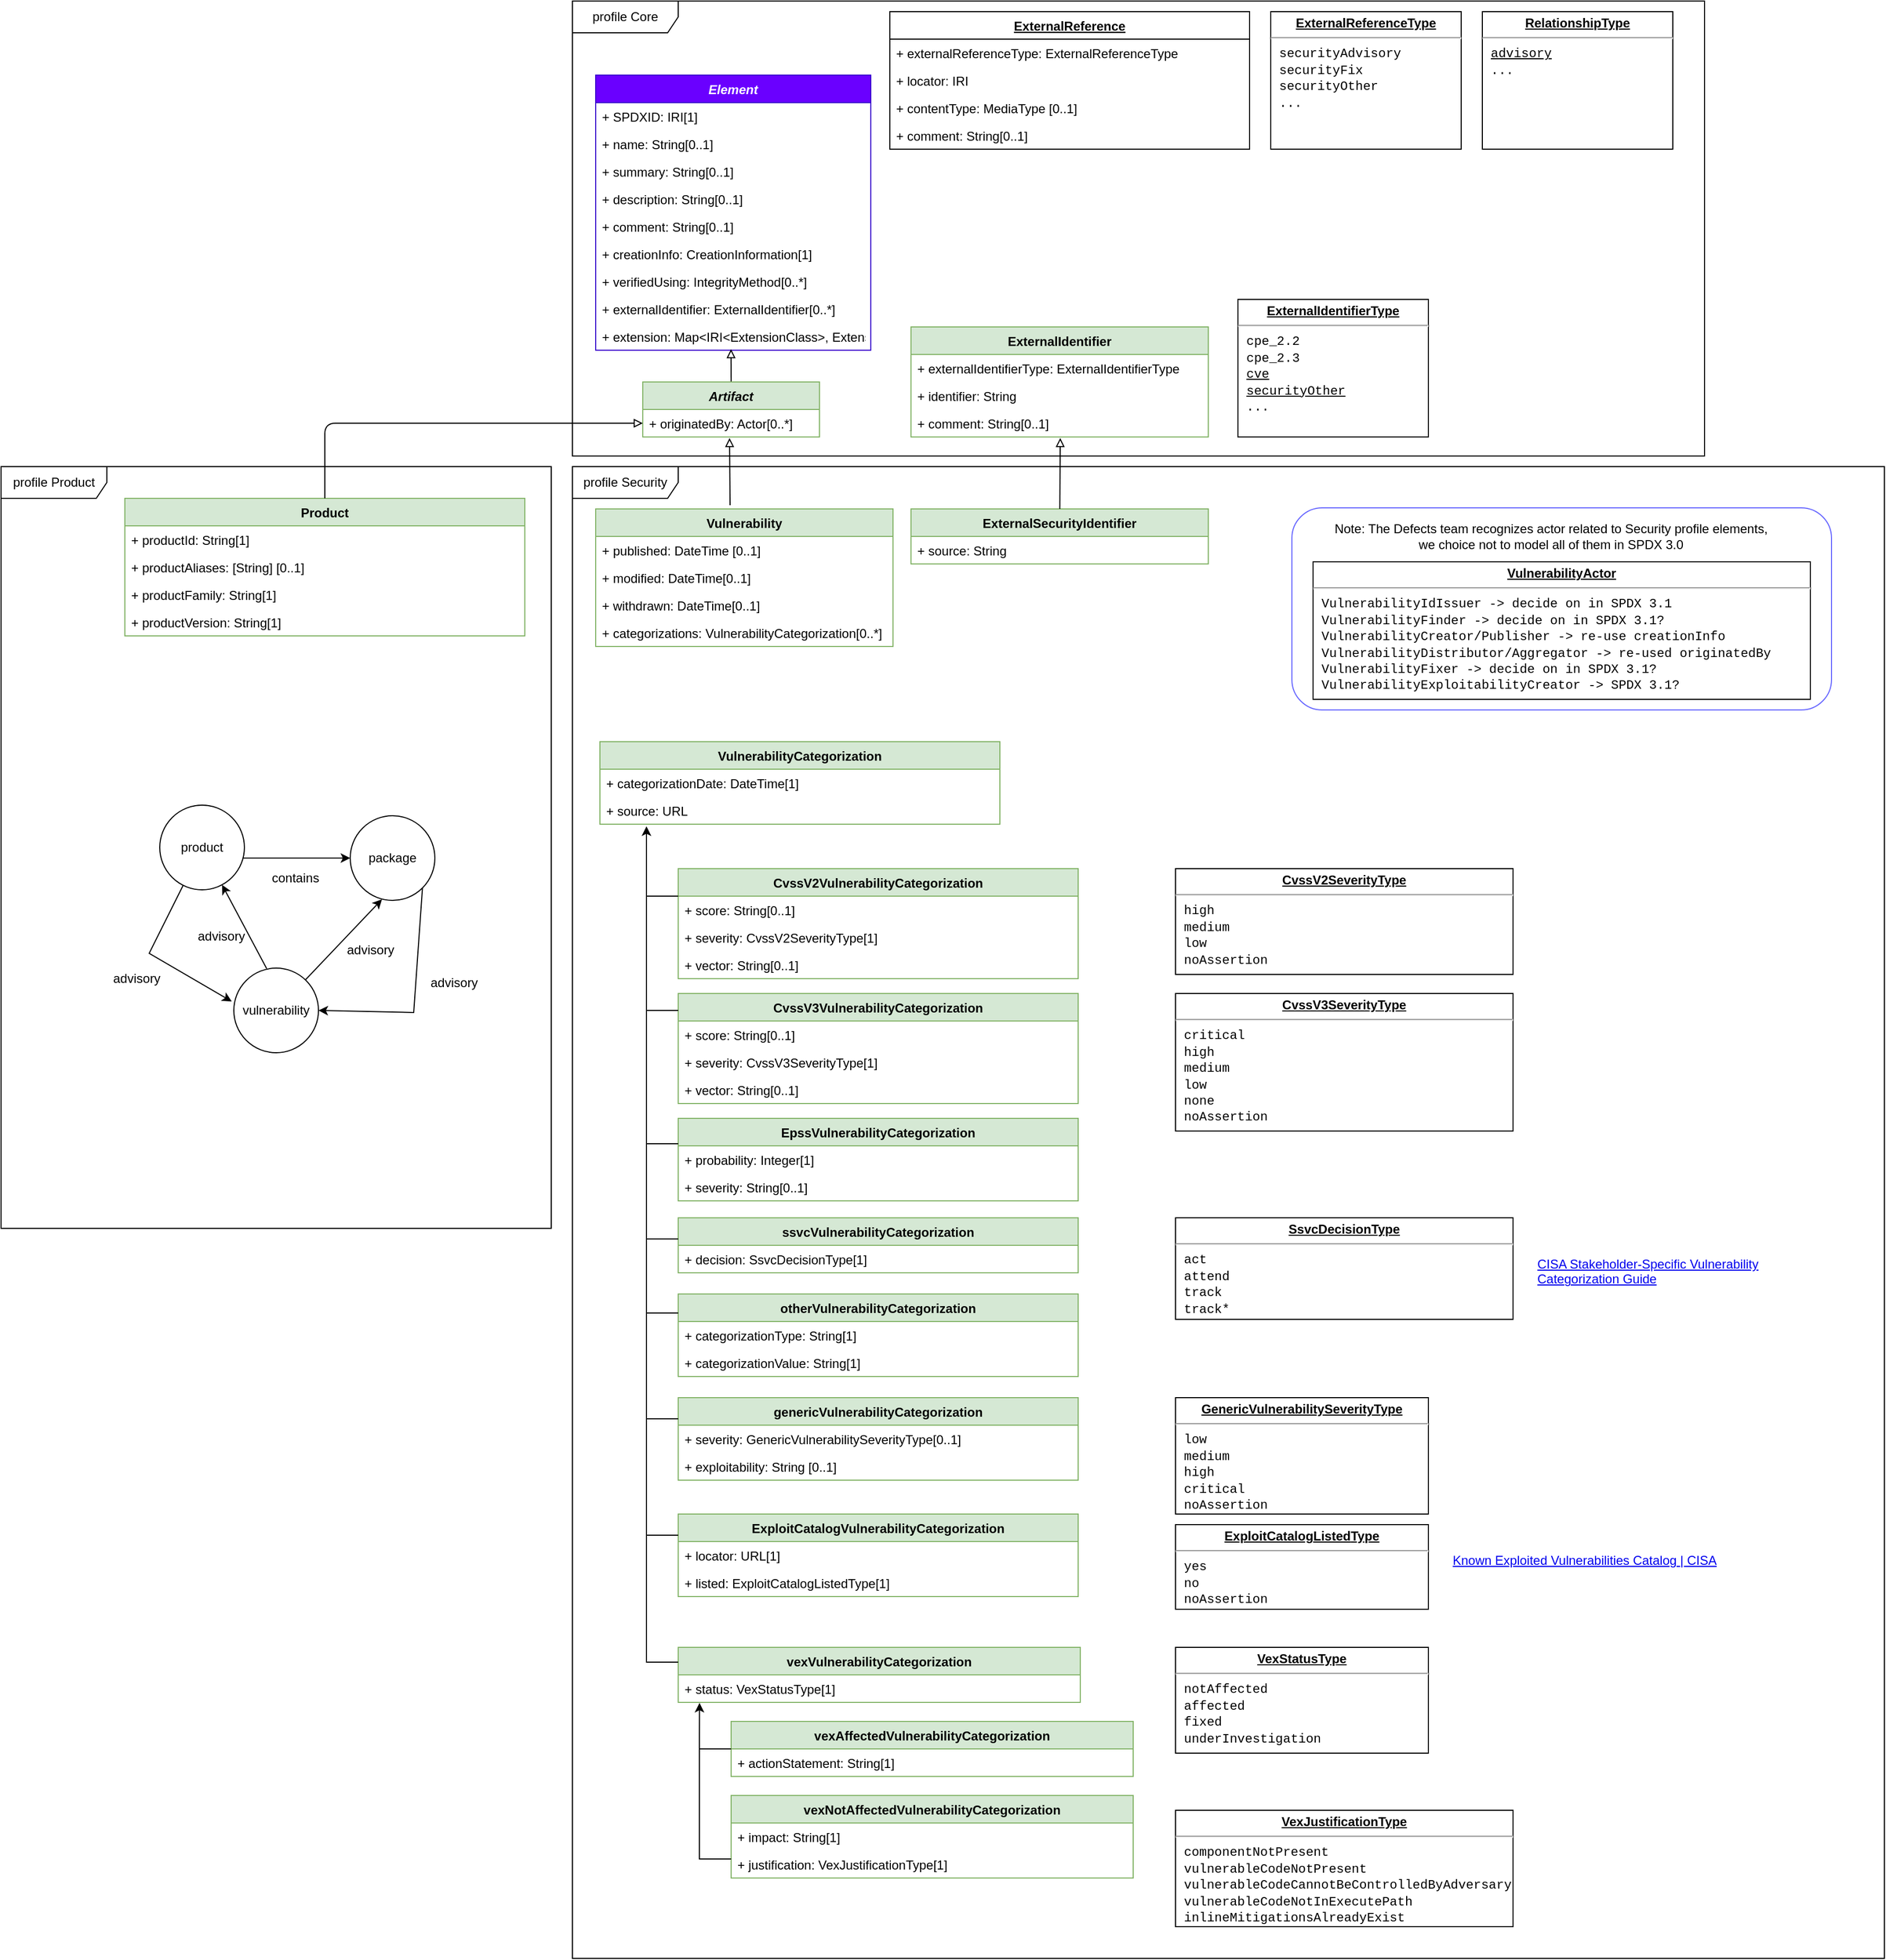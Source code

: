 <mxfile version="20.8.4" type="device"><diagram id="5IgRsbpvTm4LBA3nCGGL" name="Page-1"><mxGraphModel dx="2403" dy="3261" grid="1" gridSize="10" guides="1" tooltips="1" connect="1" arrows="1" fold="1" page="1" pageScale="1" pageWidth="827" pageHeight="1169" math="0" shadow="0"><root><mxCell id="0"/><mxCell id="1" parent="0"/><mxCell id="Yeybq29zLoQR2ApoFsXh-20" value="" style="rounded=1;whiteSpace=wrap;html=1;strokeColor=#6666FF;" vertex="1" parent="1"><mxGeometry x="420" y="-1851" width="510" height="191" as="geometry"/></mxCell><mxCell id="vhmbv-RrimLqrtO0uC5v-79" value="profile Product" style="shape=umlFrame;whiteSpace=wrap;html=1;width=100;height=30;" parent="1" vertex="1"><mxGeometry x="-800" y="-1890" width="520" height="720" as="geometry"/></mxCell><mxCell id="vhmbv-RrimLqrtO0uC5v-1" value="profile Security" style="shape=umlFrame;whiteSpace=wrap;html=1;width=100;height=30;" parent="1" vertex="1"><mxGeometry x="-260" y="-1890" width="1240" height="1410" as="geometry"/></mxCell><mxCell id="gfH33e8ERVnTQL8CG1b4-8" value="profile Core" style="shape=umlFrame;whiteSpace=wrap;html=1;width=100;height=30;" parent="1" vertex="1"><mxGeometry x="-260" y="-2330" width="1070" height="430" as="geometry"/></mxCell><mxCell id="gfH33e8ERVnTQL8CG1b4-1" value="vexVulnerabilityCategorization" style="swimlane;fontStyle=1;childLayout=stackLayout;horizontal=1;startSize=26;fillColor=#d5e8d4;horizontalStack=0;resizeParent=1;resizeParentMax=0;resizeLast=0;collapsible=1;marginBottom=0;strokeColor=#82b366;" parent="1" vertex="1"><mxGeometry x="-160" y="-774" width="380" height="52" as="geometry"/></mxCell><mxCell id="gfH33e8ERVnTQL8CG1b4-10" value="+ status: VexStatusType[1]&#10;&#10;" style="text;strokeColor=none;fillColor=none;align=left;verticalAlign=top;spacingLeft=4;spacingRight=4;overflow=hidden;rotatable=0;points=[[0,0.5],[1,0.5]];portConstraint=eastwest;" parent="gfH33e8ERVnTQL8CG1b4-1" vertex="1"><mxGeometry y="26" width="380" height="26" as="geometry"/></mxCell><mxCell id="gfH33e8ERVnTQL8CG1b4-11" value="Vulnerability" style="swimlane;fontStyle=1;childLayout=stackLayout;horizontal=1;startSize=26;fillColor=#d5e8d4;horizontalStack=0;resizeParent=1;resizeParentMax=0;resizeLast=0;collapsible=1;marginBottom=0;strokeColor=#82b366;" parent="1" vertex="1"><mxGeometry x="-238" y="-1850" width="281" height="130" as="geometry"/></mxCell><mxCell id="gfH33e8ERVnTQL8CG1b4-13" value="+ published: DateTime [0..1]" style="text;strokeColor=none;fillColor=none;align=left;verticalAlign=top;spacingLeft=4;spacingRight=4;overflow=hidden;rotatable=0;points=[[0,0.5],[1,0.5]];portConstraint=eastwest;" parent="gfH33e8ERVnTQL8CG1b4-11" vertex="1"><mxGeometry y="26" width="281" height="26" as="geometry"/></mxCell><mxCell id="gfH33e8ERVnTQL8CG1b4-14" value="+ modified: DateTime[0..1]&#10;" style="text;strokeColor=none;fillColor=none;align=left;verticalAlign=top;spacingLeft=4;spacingRight=4;overflow=hidden;rotatable=0;points=[[0,0.5],[1,0.5]];portConstraint=eastwest;" parent="gfH33e8ERVnTQL8CG1b4-11" vertex="1"><mxGeometry y="52" width="281" height="26" as="geometry"/></mxCell><mxCell id="gfH33e8ERVnTQL8CG1b4-75" value="+ withdrawn: DateTime[0..1]&#10;" style="text;strokeColor=none;fillColor=none;align=left;verticalAlign=top;spacingLeft=4;spacingRight=4;overflow=hidden;rotatable=0;points=[[0,0.5],[1,0.5]];portConstraint=eastwest;" parent="gfH33e8ERVnTQL8CG1b4-11" vertex="1"><mxGeometry y="78" width="281" height="26" as="geometry"/></mxCell><mxCell id="gfH33e8ERVnTQL8CG1b4-82" value="+ categorizations: VulnerabilityCategorization[0..*]&#10;" style="text;strokeColor=none;fillColor=none;align=left;verticalAlign=top;spacingLeft=4;spacingRight=4;overflow=hidden;rotatable=0;points=[[0,0.5],[1,0.5]];portConstraint=eastwest;" parent="gfH33e8ERVnTQL8CG1b4-11" vertex="1"><mxGeometry y="104" width="281" height="26" as="geometry"/></mxCell><mxCell id="gfH33e8ERVnTQL8CG1b4-21" value="&lt;p style=&quot;margin: 0px ; margin-top: 4px ; text-align: center ; text-decoration: underline&quot;&gt;&lt;b&gt;ExternalReferenceType&lt;/b&gt;&lt;/p&gt;&lt;hr&gt;&lt;p style=&quot;margin: 0px ; margin-left: 8px&quot;&gt;&lt;span style=&quot;background-color: initial; font-family: &amp;quot;Courier New&amp;quot;;&quot;&gt;securityAdvisory&lt;/span&gt;&lt;br&gt;&lt;/p&gt;&lt;p style=&quot;margin: 0px ; margin-left: 8px&quot;&gt;&lt;font face=&quot;Courier New&quot;&gt;securityFix&lt;/font&gt;&lt;/p&gt;&lt;p style=&quot;margin: 0px ; margin-left: 8px&quot;&gt;&lt;font face=&quot;Courier New&quot;&gt;securityOther&lt;/font&gt;&lt;/p&gt;&lt;p style=&quot;margin: 0px ; margin-left: 8px&quot;&gt;&lt;font face=&quot;Courier New&quot;&gt;...&lt;/font&gt;&lt;/p&gt;&lt;p style=&quot;margin: 0px ; margin-left: 8px&quot;&gt;&lt;br&gt;&lt;/p&gt;" style="verticalAlign=top;align=left;overflow=fill;fontSize=12;fontFamily=Helvetica;html=1;" parent="1" vertex="1"><mxGeometry x="400" y="-2320" width="180" height="130" as="geometry"/></mxCell><mxCell id="gfH33e8ERVnTQL8CG1b4-22" value="ExternalReference" style="swimlane;fontStyle=5;childLayout=stackLayout;horizontal=1;startSize=26;fillColor=none;horizontalStack=0;resizeParent=1;resizeParentMax=0;resizeLast=0;collapsible=1;marginBottom=0;" parent="1" vertex="1"><mxGeometry x="40" y="-2320" width="340" height="130" as="geometry"/></mxCell><mxCell id="gfH33e8ERVnTQL8CG1b4-23" value="+ externalReferenceType: ExternalReferenceType" style="text;strokeColor=none;fillColor=none;align=left;verticalAlign=top;spacingLeft=4;spacingRight=4;overflow=hidden;rotatable=0;points=[[0,0.5],[1,0.5]];portConstraint=eastwest;" parent="gfH33e8ERVnTQL8CG1b4-22" vertex="1"><mxGeometry y="26" width="340" height="26" as="geometry"/></mxCell><mxCell id="gfH33e8ERVnTQL8CG1b4-24" value="+ locator: IRI" style="text;strokeColor=none;fillColor=none;align=left;verticalAlign=top;spacingLeft=4;spacingRight=4;overflow=hidden;rotatable=0;points=[[0,0.5],[1,0.5]];portConstraint=eastwest;" parent="gfH33e8ERVnTQL8CG1b4-22" vertex="1"><mxGeometry y="52" width="340" height="26" as="geometry"/></mxCell><mxCell id="gfH33e8ERVnTQL8CG1b4-25" value="+ contentType: MediaType [0..1]" style="text;strokeColor=none;fillColor=none;align=left;verticalAlign=top;spacingLeft=4;spacingRight=4;overflow=hidden;rotatable=0;points=[[0,0.5],[1,0.5]];portConstraint=eastwest;" parent="gfH33e8ERVnTQL8CG1b4-22" vertex="1"><mxGeometry y="78" width="340" height="26" as="geometry"/></mxCell><mxCell id="gfH33e8ERVnTQL8CG1b4-26" value="+ comment: String[0..1]" style="text;strokeColor=none;fillColor=none;align=left;verticalAlign=top;spacingLeft=4;spacingRight=4;overflow=hidden;rotatable=0;points=[[0,0.5],[1,0.5]];portConstraint=eastwest;" parent="gfH33e8ERVnTQL8CG1b4-22" vertex="1"><mxGeometry y="104" width="340" height="26" as="geometry"/></mxCell><object label="Element" description="static representation of a part of the universe of discourse that may be identified and characterised by its behaviour and attribute." description_source="ISO 15531-1:2004" id="gfH33e8ERVnTQL8CG1b4-43"><mxCell style="swimlane;fontStyle=3;childLayout=stackLayout;horizontal=1;startSize=26;fillColor=#6a00ff;horizontalStack=0;resizeParent=1;resizeParentMax=0;resizeLast=0;collapsible=1;marginBottom=0;strokeColor=#3700CC;fontColor=#ffffff;" parent="1" vertex="1"><mxGeometry x="-238" y="-2260" width="260" height="260" as="geometry"/></mxCell></object><mxCell id="gfH33e8ERVnTQL8CG1b4-44" value="+ SPDXID: IRI[1]" style="text;strokeColor=none;fillColor=none;align=left;verticalAlign=top;spacingLeft=4;spacingRight=4;overflow=hidden;rotatable=0;points=[[0,0.5],[1,0.5]];portConstraint=eastwest;" parent="gfH33e8ERVnTQL8CG1b4-43" vertex="1"><mxGeometry y="26" width="260" height="26" as="geometry"/></mxCell><mxCell id="gfH33e8ERVnTQL8CG1b4-45" value="+ name: String[0..1]" style="text;strokeColor=none;fillColor=none;align=left;verticalAlign=top;spacingLeft=4;spacingRight=4;overflow=hidden;rotatable=0;points=[[0,0.5],[1,0.5]];portConstraint=eastwest;" parent="gfH33e8ERVnTQL8CG1b4-43" vertex="1"><mxGeometry y="52" width="260" height="26" as="geometry"/></mxCell><mxCell id="gfH33e8ERVnTQL8CG1b4-46" value="+ summary: String[0..1]" style="text;strokeColor=none;fillColor=none;align=left;verticalAlign=top;spacingLeft=4;spacingRight=4;overflow=hidden;rotatable=0;points=[[0,0.5],[1,0.5]];portConstraint=eastwest;" parent="gfH33e8ERVnTQL8CG1b4-43" vertex="1"><mxGeometry y="78" width="260" height="26" as="geometry"/></mxCell><mxCell id="gfH33e8ERVnTQL8CG1b4-47" value="+ description: String[0..1]" style="text;strokeColor=none;fillColor=none;align=left;verticalAlign=top;spacingLeft=4;spacingRight=4;overflow=hidden;rotatable=0;points=[[0,0.5],[1,0.5]];portConstraint=eastwest;" parent="gfH33e8ERVnTQL8CG1b4-43" vertex="1"><mxGeometry y="104" width="260" height="26" as="geometry"/></mxCell><mxCell id="gfH33e8ERVnTQL8CG1b4-48" value="+ comment: String[0..1]" style="text;strokeColor=none;fillColor=none;align=left;verticalAlign=top;spacingLeft=4;spacingRight=4;overflow=hidden;rotatable=0;points=[[0,0.5],[1,0.5]];portConstraint=eastwest;" parent="gfH33e8ERVnTQL8CG1b4-43" vertex="1"><mxGeometry y="130" width="260" height="26" as="geometry"/></mxCell><mxCell id="gfH33e8ERVnTQL8CG1b4-49" value="+ creationInfo: CreationInformation[1]" style="text;strokeColor=none;fillColor=none;align=left;verticalAlign=top;spacingLeft=4;spacingRight=4;overflow=hidden;rotatable=0;points=[[0,0.5],[1,0.5]];portConstraint=eastwest;" parent="gfH33e8ERVnTQL8CG1b4-43" vertex="1"><mxGeometry y="156" width="260" height="26" as="geometry"/></mxCell><mxCell id="gfH33e8ERVnTQL8CG1b4-50" value="+ verifiedUsing: IntegrityMethod[0..*]" style="text;strokeColor=none;fillColor=none;align=left;verticalAlign=top;spacingLeft=4;spacingRight=4;overflow=hidden;rotatable=0;points=[[0,0.5],[1,0.5]];portConstraint=eastwest;" parent="gfH33e8ERVnTQL8CG1b4-43" vertex="1"><mxGeometry y="182" width="260" height="26" as="geometry"/></mxCell><mxCell id="gfH33e8ERVnTQL8CG1b4-52" value="+ externalIdentifier: ExternalIdentifier[0..*]" style="text;strokeColor=none;fillColor=none;align=left;verticalAlign=top;spacingLeft=4;spacingRight=4;overflow=hidden;rotatable=0;points=[[0,0.5],[1,0.5]];portConstraint=eastwest;" parent="gfH33e8ERVnTQL8CG1b4-43" vertex="1"><mxGeometry y="208" width="260" height="26" as="geometry"/></mxCell><mxCell id="gfH33e8ERVnTQL8CG1b4-53" value="+ extension: Map&lt;IRI&lt;ExtensionClass&gt;, Extension&gt;[0..1]" style="text;strokeColor=none;fillColor=none;align=left;verticalAlign=top;spacingLeft=4;spacingRight=4;overflow=hidden;rotatable=0;points=[[0,0.5],[1,0.5]];portConstraint=eastwest;" parent="gfH33e8ERVnTQL8CG1b4-43" vertex="1"><mxGeometry y="234" width="260" height="26" as="geometry"/></mxCell><mxCell id="gfH33e8ERVnTQL8CG1b4-55" value="&lt;p style=&quot;margin: 4px 0px 0px; text-align: center;&quot;&gt;&lt;span style=&quot;background-color: initial;&quot;&gt;&lt;b&gt;&lt;u&gt;VexStatusType&lt;/u&gt;&lt;/b&gt;&lt;/span&gt;&lt;/p&gt;&lt;hr&gt;&lt;p style=&quot;margin: 0px ; margin-left: 8px&quot;&gt;&lt;span style=&quot;background-color: initial; font-family: &amp;quot;Courier New&amp;quot;;&quot;&gt;notAffected&lt;/span&gt;&lt;br&gt;&lt;/p&gt;&lt;p style=&quot;margin: 0px ; margin-left: 8px&quot;&gt;&lt;span style=&quot;background-color: initial; font-family: &amp;quot;Courier New&amp;quot;;&quot;&gt;affected&lt;/span&gt;&lt;/p&gt;&lt;p style=&quot;margin: 0px ; margin-left: 8px&quot;&gt;&lt;span style=&quot;background-color: initial; font-family: &amp;quot;Courier New&amp;quot;;&quot;&gt;fixed&lt;/span&gt;&lt;/p&gt;&lt;p style=&quot;margin: 0px ; margin-left: 8px&quot;&gt;&lt;span style=&quot;background-color: initial; font-family: &amp;quot;Courier New&amp;quot;;&quot;&gt;underInvestigation&lt;/span&gt;&lt;/p&gt;" style="verticalAlign=top;align=left;overflow=fill;fontSize=12;fontFamily=Helvetica;html=1;" parent="1" vertex="1"><mxGeometry x="310" y="-774" width="239" height="100" as="geometry"/></mxCell><mxCell id="gfH33e8ERVnTQL8CG1b4-57" value="&lt;p style=&quot;margin: 4px 0px 0px; text-align: center;&quot;&gt;&lt;span style=&quot;background-color: initial;&quot;&gt;&lt;b&gt;&lt;u&gt;VexJustificationType&lt;/u&gt;&lt;/b&gt;&lt;/span&gt;&lt;/p&gt;&lt;hr&gt;&lt;p style=&quot;margin: 0px ; margin-left: 8px&quot;&gt;&lt;span style=&quot;font-family: &amp;quot;Courier New&amp;quot;; background-color: initial;&quot;&gt;componentNotPresent&lt;/span&gt;&lt;br&gt;&lt;/p&gt;&lt;p style=&quot;margin: 0px ; margin-left: 8px&quot;&gt;&lt;font face=&quot;Courier New&quot;&gt;vulnerableCodeNotPresent&lt;/font&gt;&lt;/p&gt;&lt;p style=&quot;margin: 0px ; margin-left: 8px&quot;&gt;&lt;font face=&quot;Courier New&quot;&gt;vulnerableCodeCannotBeControlledByAdversary&lt;/font&gt;&lt;/p&gt;&lt;p style=&quot;margin: 0px ; margin-left: 8px&quot;&gt;&lt;font face=&quot;Courier New&quot;&gt;vulnerableCodeNotInExecutePath&lt;/font&gt;&lt;/p&gt;&lt;p style=&quot;margin: 0px ; margin-left: 8px&quot;&gt;&lt;span style=&quot;font-family: &amp;quot;Courier New&amp;quot;; background-color: initial;&quot;&gt;inlineMitigationsAlreadyExist&lt;/span&gt;&lt;/p&gt;" style="verticalAlign=top;align=left;overflow=fill;fontSize=12;fontFamily=Helvetica;html=1;" parent="1" vertex="1"><mxGeometry x="310" y="-620" width="319" height="110" as="geometry"/></mxCell><mxCell id="gfH33e8ERVnTQL8CG1b4-58" value="" style="endArrow=block;endSize=6;endFill=0;html=1;entryX=0.492;entryY=0.962;entryDx=0;entryDy=0;entryPerimeter=0;exitX=0.5;exitY=0;exitDx=0;exitDy=0;" parent="1" source="gfH33e8ERVnTQL8CG1b4-59" target="gfH33e8ERVnTQL8CG1b4-53" edge="1"><mxGeometry width="160" relative="1" as="geometry"><mxPoint x="-110" y="-1970" as="sourcePoint"/><mxPoint x="-129.996" y="-1960" as="targetPoint"/></mxGeometry></mxCell><mxCell id="gfH33e8ERVnTQL8CG1b4-59" value="Artifact" style="swimlane;fontStyle=3;childLayout=stackLayout;horizontal=1;startSize=26;fillColor=#d5e8d4;horizontalStack=0;resizeParent=1;resizeParentMax=0;resizeLast=0;collapsible=1;marginBottom=0;strokeColor=#82b366;" parent="1" vertex="1"><mxGeometry x="-193.5" y="-1970" width="167" height="52" as="geometry"/></mxCell><mxCell id="gfH33e8ERVnTQL8CG1b4-60" value="+ originatedBy: Actor[0..*]" style="text;strokeColor=none;fillColor=none;align=left;verticalAlign=top;spacingLeft=4;spacingRight=4;overflow=hidden;rotatable=0;points=[[0,0.5],[1,0.5]];portConstraint=eastwest;" parent="gfH33e8ERVnTQL8CG1b4-59" vertex="1"><mxGeometry y="26" width="167" height="26" as="geometry"/></mxCell><mxCell id="gfH33e8ERVnTQL8CG1b4-63" value="" style="endArrow=block;endSize=6;endFill=0;html=1;entryX=0.491;entryY=1.038;entryDx=0;entryDy=0;entryPerimeter=0;exitX=0.452;exitY=-0.027;exitDx=0;exitDy=0;exitPerimeter=0;" parent="1" source="gfH33e8ERVnTQL8CG1b4-11" target="gfH33e8ERVnTQL8CG1b4-60" edge="1"><mxGeometry width="160" relative="1" as="geometry"><mxPoint x="-106.5" y="-1960" as="sourcePoint"/><mxPoint x="-102.08" y="-1990.988" as="targetPoint"/></mxGeometry></mxCell><mxCell id="gfH33e8ERVnTQL8CG1b4-68" value="&lt;p style=&quot;margin: 4px 0px 0px; text-align: center;&quot;&gt;&lt;span style=&quot;background-color: initial;&quot;&gt;&lt;b&gt;&lt;u&gt;VulnerabilityActor&lt;/u&gt;&lt;/b&gt;&lt;/span&gt;&lt;/p&gt;&lt;hr&gt;&lt;p style=&quot;margin: 0px ; margin-left: 8px&quot;&gt;&lt;span style=&quot;background-color: initial; font-family: &amp;quot;Courier New&amp;quot;;&quot;&gt;VulnerabilityIdIssuer -&amp;gt; decide on in SPDX 3.1&amp;nbsp;&lt;/span&gt;&lt;/p&gt;&lt;p style=&quot;margin: 0px ; margin-left: 8px&quot;&gt;&lt;span style=&quot;background-color: initial; font-family: &amp;quot;Courier New&amp;quot;;&quot;&gt;VulnerabilityFinder -&amp;gt; decide on in SPDX 3.1?&lt;/span&gt;&lt;br&gt;&lt;/p&gt;&lt;p style=&quot;margin: 0px ; margin-left: 8px&quot;&gt;&lt;font face=&quot;Courier New&quot;&gt;VulnerabilityCreator/Publisher -&amp;gt; re-use creationInfo&lt;/font&gt;&lt;/p&gt;&lt;p style=&quot;margin: 0px ; margin-left: 8px&quot;&gt;&lt;font face=&quot;Courier New&quot;&gt;VulnerabilityDistributor/Aggregator&amp;nbsp;-&amp;gt; re-used originatedBy&amp;nbsp;&amp;nbsp;&lt;/font&gt;&lt;/p&gt;&lt;p style=&quot;margin: 0px ; margin-left: 8px&quot;&gt;&lt;font face=&quot;Courier New&quot;&gt;VulnerabilityFixer -&amp;gt; decide on in SPDX 3.1?&lt;/font&gt;&lt;/p&gt;&lt;p style=&quot;margin: 0px ; margin-left: 8px&quot;&gt;&lt;font face=&quot;Courier New&quot;&gt;VulnerabilityExploitabilityCreator -&amp;gt; SPDX 3.1?&lt;/font&gt;&lt;/p&gt;&lt;p style=&quot;margin: 0px ; margin-left: 8px&quot;&gt;&lt;br&gt;&lt;/p&gt;" style="verticalAlign=top;align=left;overflow=fill;fontSize=12;fontFamily=Helvetica;html=1;" parent="1" vertex="1"><mxGeometry x="440" y="-1800" width="470" height="130" as="geometry"/></mxCell><mxCell id="gfH33e8ERVnTQL8CG1b4-92" value="&lt;p style=&quot;margin: 4px 0px 0px; text-align: center;&quot;&gt;&lt;span style=&quot;background-color: initial;&quot;&gt;&lt;b&gt;&lt;u&gt;CvssV3SeverityType&lt;/u&gt;&lt;/b&gt;&lt;/span&gt;&lt;/p&gt;&lt;hr&gt;&lt;p style=&quot;margin: 0px ; margin-left: 8px&quot;&gt;&lt;span style=&quot;background-color: initial; font-family: &amp;quot;Courier New&amp;quot;;&quot;&gt;critical&lt;/span&gt;&lt;/p&gt;&lt;p style=&quot;margin: 0px ; margin-left: 8px&quot;&gt;&lt;font face=&quot;Courier New&quot;&gt;&lt;span style=&quot;font-size: 12px;&quot;&gt;high&lt;/span&gt;&lt;/font&gt;&lt;/p&gt;&lt;p style=&quot;margin: 0px ; margin-left: 8px&quot;&gt;&lt;font face=&quot;Courier New&quot;&gt;&lt;span style=&quot;font-size: 12px;&quot;&gt;medium&lt;/span&gt;&lt;/font&gt;&lt;/p&gt;&lt;p style=&quot;margin: 0px ; margin-left: 8px&quot;&gt;&lt;font face=&quot;Courier New&quot;&gt;&lt;span style=&quot;font-size: 12px;&quot;&gt;low&lt;/span&gt;&lt;/font&gt;&lt;/p&gt;&lt;p style=&quot;margin: 0px ; margin-left: 8px&quot;&gt;&lt;font face=&quot;Courier New&quot;&gt;&lt;span style=&quot;font-size: 12px;&quot;&gt;none&lt;/span&gt;&lt;/font&gt;&lt;/p&gt;&lt;p style=&quot;margin: 0px ; margin-left: 8px&quot;&gt;&lt;font face=&quot;Courier New&quot;&gt;noAssertion&lt;/font&gt;&lt;/p&gt;" style="verticalAlign=top;align=left;overflow=fill;fontSize=12;fontFamily=Helvetica;html=1;" parent="1" vertex="1"><mxGeometry x="310" y="-1392" width="319" height="130" as="geometry"/></mxCell><mxCell id="vhmbv-RrimLqrtO0uC5v-4" value="VulnerabilityCategorization" style="swimlane;fontStyle=1;childLayout=stackLayout;horizontal=1;startSize=26;fillColor=#d5e8d4;horizontalStack=0;resizeParent=1;resizeParentMax=0;resizeLast=0;collapsible=1;marginBottom=0;strokeColor=#82b366;" parent="1" vertex="1"><mxGeometry x="-234" y="-1630" width="378" height="78" as="geometry"/></mxCell><mxCell id="vhmbv-RrimLqrtO0uC5v-59" value="+ categorizationDate: DateTime[1]" style="text;strokeColor=none;fillColor=none;align=left;verticalAlign=top;spacingLeft=4;spacingRight=4;overflow=hidden;rotatable=0;points=[[0,0.5],[1,0.5]];portConstraint=eastwest;" parent="vhmbv-RrimLqrtO0uC5v-4" vertex="1"><mxGeometry y="26" width="378" height="26" as="geometry"/></mxCell><mxCell id="ycgP8Sd5Gd4hE947tm71-1" value="+ source: URL" style="text;strokeColor=none;fillColor=none;align=left;verticalAlign=top;spacingLeft=4;spacingRight=4;overflow=hidden;rotatable=0;points=[[0,0.5],[1,0.5]];portConstraint=eastwest;" parent="vhmbv-RrimLqrtO0uC5v-4" vertex="1"><mxGeometry y="52" width="378" height="26" as="geometry"/></mxCell><mxCell id="vhmbv-RrimLqrtO0uC5v-9" value="CvssV2VulnerabilityCategorization" style="swimlane;fontStyle=1;childLayout=stackLayout;horizontal=1;startSize=26;fillColor=#d5e8d4;horizontalStack=0;resizeParent=1;resizeParentMax=0;resizeLast=0;collapsible=1;marginBottom=0;strokeColor=#82b366;" parent="1" vertex="1"><mxGeometry x="-160" y="-1510" width="378" height="104" as="geometry"/></mxCell><mxCell id="vhmbv-RrimLqrtO0uC5v-6" value="+ score: String[0..1]" style="text;strokeColor=none;fillColor=none;align=left;verticalAlign=top;spacingLeft=4;spacingRight=4;overflow=hidden;rotatable=0;points=[[0,0.5],[1,0.5]];portConstraint=eastwest;" parent="vhmbv-RrimLqrtO0uC5v-9" vertex="1"><mxGeometry y="26" width="378" height="26" as="geometry"/></mxCell><mxCell id="vhmbv-RrimLqrtO0uC5v-10" value="+ severity: CvssV2SeverityType[1]" style="text;strokeColor=none;fillColor=none;align=left;verticalAlign=top;spacingLeft=4;spacingRight=4;overflow=hidden;rotatable=0;points=[[0,0.5],[1,0.5]];portConstraint=eastwest;" parent="vhmbv-RrimLqrtO0uC5v-9" vertex="1"><mxGeometry y="52" width="378" height="26" as="geometry"/></mxCell><mxCell id="vhmbv-RrimLqrtO0uC5v-13" value="+ vector: String[0..1]" style="text;strokeColor=none;fillColor=none;align=left;verticalAlign=top;spacingLeft=4;spacingRight=4;overflow=hidden;rotatable=0;points=[[0,0.5],[1,0.5]];portConstraint=eastwest;" parent="vhmbv-RrimLqrtO0uC5v-9" vertex="1"><mxGeometry y="78" width="378" height="26" as="geometry"/></mxCell><mxCell id="vhmbv-RrimLqrtO0uC5v-16" value="CvssV3VulnerabilityCategorization" style="swimlane;fontStyle=1;childLayout=stackLayout;horizontal=1;startSize=26;fillColor=#d5e8d4;horizontalStack=0;resizeParent=1;resizeParentMax=0;resizeLast=0;collapsible=1;marginBottom=0;strokeColor=#82b366;" parent="1" vertex="1"><mxGeometry x="-160" y="-1392" width="378" height="104" as="geometry"/></mxCell><mxCell id="vhmbv-RrimLqrtO0uC5v-35" value="+ score: String[0..1]" style="text;strokeColor=none;fillColor=none;align=left;verticalAlign=top;spacingLeft=4;spacingRight=4;overflow=hidden;rotatable=0;points=[[0,0.5],[1,0.5]];portConstraint=eastwest;" parent="vhmbv-RrimLqrtO0uC5v-16" vertex="1"><mxGeometry y="26" width="378" height="26" as="geometry"/></mxCell><mxCell id="vhmbv-RrimLqrtO0uC5v-17" value="+ severity: CvssV3SeverityType[1]" style="text;strokeColor=none;fillColor=none;align=left;verticalAlign=top;spacingLeft=4;spacingRight=4;overflow=hidden;rotatable=0;points=[[0,0.5],[1,0.5]];portConstraint=eastwest;" parent="vhmbv-RrimLqrtO0uC5v-16" vertex="1"><mxGeometry y="52" width="378" height="26" as="geometry"/></mxCell><mxCell id="vhmbv-RrimLqrtO0uC5v-18" value="+ vector: String[0..1]" style="text;strokeColor=none;fillColor=none;align=left;verticalAlign=top;spacingLeft=4;spacingRight=4;overflow=hidden;rotatable=0;points=[[0,0.5],[1,0.5]];portConstraint=eastwest;" parent="vhmbv-RrimLqrtO0uC5v-16" vertex="1"><mxGeometry y="78" width="378" height="26" as="geometry"/></mxCell><mxCell id="vhmbv-RrimLqrtO0uC5v-20" value="EpssVulnerabilityCategorization" style="swimlane;fontStyle=1;childLayout=stackLayout;horizontal=1;startSize=26;fillColor=#d5e8d4;horizontalStack=0;resizeParent=1;resizeParentMax=0;resizeLast=0;collapsible=1;marginBottom=0;strokeColor=#82b366;" parent="1" vertex="1"><mxGeometry x="-160" y="-1274" width="378" height="78" as="geometry"/></mxCell><mxCell id="vhmbv-RrimLqrtO0uC5v-22" value="+ probability: Integer[1]" style="text;strokeColor=none;fillColor=none;align=left;verticalAlign=top;spacingLeft=4;spacingRight=4;overflow=hidden;rotatable=0;points=[[0,0.5],[1,0.5]];portConstraint=eastwest;" parent="vhmbv-RrimLqrtO0uC5v-20" vertex="1"><mxGeometry y="26" width="378" height="26" as="geometry"/></mxCell><mxCell id="vhmbv-RrimLqrtO0uC5v-24" value="+ severity: String[0..1]" style="text;strokeColor=none;fillColor=none;align=left;verticalAlign=top;spacingLeft=4;spacingRight=4;overflow=hidden;rotatable=0;points=[[0,0.5],[1,0.5]];portConstraint=eastwest;" parent="vhmbv-RrimLqrtO0uC5v-20" vertex="1"><mxGeometry y="52" width="378" height="26" as="geometry"/></mxCell><mxCell id="vhmbv-RrimLqrtO0uC5v-25" value="ssvcVulnerabilityCategorization" style="swimlane;fontStyle=1;childLayout=stackLayout;horizontal=1;startSize=26;fillColor=#d5e8d4;horizontalStack=0;resizeParent=1;resizeParentMax=0;resizeLast=0;collapsible=1;marginBottom=0;strokeColor=#82b366;" parent="1" vertex="1"><mxGeometry x="-160" y="-1180" width="378" height="52" as="geometry"/></mxCell><mxCell id="vhmbv-RrimLqrtO0uC5v-27" value="+ decision: SsvcDecisionType[1]" style="text;strokeColor=none;fillColor=none;align=left;verticalAlign=top;spacingLeft=4;spacingRight=4;overflow=hidden;rotatable=0;points=[[0,0.5],[1,0.5]];portConstraint=eastwest;" parent="vhmbv-RrimLqrtO0uC5v-25" vertex="1"><mxGeometry y="26" width="378" height="26" as="geometry"/></mxCell><mxCell id="vhmbv-RrimLqrtO0uC5v-28" value="&lt;p style=&quot;margin: 4px 0px 0px; text-align: center;&quot;&gt;&lt;span style=&quot;background-color: initial;&quot;&gt;&lt;b&gt;&lt;u&gt;SsvcDecisionType&lt;/u&gt;&lt;/b&gt;&lt;/span&gt;&lt;/p&gt;&lt;hr&gt;&lt;p style=&quot;margin: 0px ; margin-left: 8px&quot;&gt;&lt;font face=&quot;Courier New&quot;&gt;act&lt;/font&gt;&lt;/p&gt;&lt;p style=&quot;margin: 0px ; margin-left: 8px&quot;&gt;&lt;font face=&quot;Courier New&quot;&gt;attend&lt;/font&gt;&lt;/p&gt;&lt;p style=&quot;margin: 0px ; margin-left: 8px&quot;&gt;&lt;font face=&quot;Courier New&quot;&gt;track&lt;/font&gt;&lt;/p&gt;&lt;p style=&quot;margin: 0px ; margin-left: 8px&quot;&gt;&lt;font face=&quot;Courier New&quot;&gt;track*&lt;/font&gt;&lt;/p&gt;" style="verticalAlign=top;align=left;overflow=fill;fontSize=12;fontFamily=Helvetica;html=1;" parent="1" vertex="1"><mxGeometry x="310" y="-1180" width="319" height="96" as="geometry"/></mxCell><mxCell id="vhmbv-RrimLqrtO0uC5v-38" value="otherVulnerabilityCategorization" style="swimlane;fontStyle=1;childLayout=stackLayout;horizontal=1;startSize=26;fillColor=#d5e8d4;horizontalStack=0;resizeParent=1;resizeParentMax=0;resizeLast=0;collapsible=1;marginBottom=0;strokeColor=#82b366;" parent="1" vertex="1"><mxGeometry x="-160" y="-1108" width="378" height="78" as="geometry"/></mxCell><mxCell id="vhmbv-RrimLqrtO0uC5v-39" value="+ categorizationType: String[1]" style="text;strokeColor=none;fillColor=none;align=left;verticalAlign=top;spacingLeft=4;spacingRight=4;overflow=hidden;rotatable=0;points=[[0,0.5],[1,0.5]];portConstraint=eastwest;" parent="vhmbv-RrimLqrtO0uC5v-38" vertex="1"><mxGeometry y="26" width="378" height="26" as="geometry"/></mxCell><mxCell id="vhmbv-RrimLqrtO0uC5v-40" value="+ categorizationValue: String[1]" style="text;strokeColor=none;fillColor=none;align=left;verticalAlign=top;spacingLeft=4;spacingRight=4;overflow=hidden;rotatable=0;points=[[0,0.5],[1,0.5]];portConstraint=eastwest;" parent="vhmbv-RrimLqrtO0uC5v-38" vertex="1"><mxGeometry y="52" width="378" height="26" as="geometry"/></mxCell><mxCell id="vhmbv-RrimLqrtO0uC5v-41" value="genericVulnerabilityCategorization" style="swimlane;fontStyle=1;childLayout=stackLayout;horizontal=1;startSize=26;fillColor=#d5e8d4;horizontalStack=0;resizeParent=1;resizeParentMax=0;resizeLast=0;collapsible=1;marginBottom=0;strokeColor=#82b366;" parent="1" vertex="1"><mxGeometry x="-160" y="-1010" width="378" height="78" as="geometry"/></mxCell><mxCell id="vhmbv-RrimLqrtO0uC5v-44" value="+ severity: GenericVulnerabilitySeverityType[0..1]" style="text;strokeColor=none;fillColor=none;align=left;verticalAlign=top;spacingLeft=4;spacingRight=4;overflow=hidden;rotatable=0;points=[[0,0.5],[1,0.5]];portConstraint=eastwest;" parent="vhmbv-RrimLqrtO0uC5v-41" vertex="1"><mxGeometry y="26" width="378" height="26" as="geometry"/></mxCell><mxCell id="vhmbv-RrimLqrtO0uC5v-46" value="+ exploitability: String [0..1]" style="text;strokeColor=none;fillColor=none;align=left;verticalAlign=top;spacingLeft=4;spacingRight=4;overflow=hidden;rotatable=0;points=[[0,0.5],[1,0.5]];portConstraint=eastwest;" parent="vhmbv-RrimLqrtO0uC5v-41" vertex="1"><mxGeometry y="52" width="378" height="26" as="geometry"/></mxCell><mxCell id="vhmbv-RrimLqrtO0uC5v-48" value="&lt;meta charset=&quot;utf-8&quot;&gt;&lt;a href=&quot;https://www.cisa.gov/known-exploited-vulnerabilities-catalog&quot;&gt;Known Exploited Vulnerabilities Catalog | CISA&lt;/a&gt;" style="text;whiteSpace=wrap;html=1;" parent="1" vertex="1"><mxGeometry x="570" y="-870" width="280" height="40" as="geometry"/></mxCell><mxCell id="vhmbv-RrimLqrtO0uC5v-50" value="ExploitCatalogVulnerabilityCategorization" style="swimlane;fontStyle=1;childLayout=stackLayout;horizontal=1;startSize=26;fillColor=#d5e8d4;horizontalStack=0;resizeParent=1;resizeParentMax=0;resizeLast=0;collapsible=1;marginBottom=0;strokeColor=#82b366;" parent="1" vertex="1"><mxGeometry x="-160" y="-900" width="378" height="78" as="geometry"/></mxCell><mxCell id="vhmbv-RrimLqrtO0uC5v-52" value="+ locator: URL[1]" style="text;strokeColor=none;fillColor=none;align=left;verticalAlign=top;spacingLeft=4;spacingRight=4;overflow=hidden;rotatable=0;points=[[0,0.5],[1,0.5]];portConstraint=eastwest;" parent="vhmbv-RrimLqrtO0uC5v-50" vertex="1"><mxGeometry y="26" width="378" height="26" as="geometry"/></mxCell><mxCell id="vhmbv-RrimLqrtO0uC5v-57" value="+ listed: ExploitCatalogListedType[1]" style="text;strokeColor=none;fillColor=none;align=left;verticalAlign=top;spacingLeft=4;spacingRight=4;overflow=hidden;rotatable=0;points=[[0,0.5],[1,0.5]];portConstraint=eastwest;" parent="vhmbv-RrimLqrtO0uC5v-50" vertex="1"><mxGeometry y="52" width="378" height="26" as="geometry"/></mxCell><mxCell id="vhmbv-RrimLqrtO0uC5v-64" value="vexAffectedVulnerabilityCategorization" style="swimlane;fontStyle=1;childLayout=stackLayout;horizontal=1;startSize=26;fillColor=#d5e8d4;horizontalStack=0;resizeParent=1;resizeParentMax=0;resizeLast=0;collapsible=1;marginBottom=0;strokeColor=#82b366;" parent="1" vertex="1"><mxGeometry x="-110" y="-704" width="380" height="52" as="geometry"/></mxCell><mxCell id="vhmbv-RrimLqrtO0uC5v-63" value="+ actionStatement: String[1]" style="text;strokeColor=none;fillColor=none;align=left;verticalAlign=top;spacingLeft=4;spacingRight=4;overflow=hidden;rotatable=0;points=[[0,0.5],[1,0.5]];portConstraint=eastwest;" parent="vhmbv-RrimLqrtO0uC5v-64" vertex="1"><mxGeometry y="26" width="380" height="26" as="geometry"/></mxCell><mxCell id="vhmbv-RrimLqrtO0uC5v-70" value="vexNotAffectedVulnerabilityCategorization" style="swimlane;fontStyle=1;childLayout=stackLayout;horizontal=1;startSize=26;fillColor=#d5e8d4;horizontalStack=0;resizeParent=1;resizeParentMax=0;resizeLast=0;collapsible=1;marginBottom=0;strokeColor=#82b366;" parent="1" vertex="1"><mxGeometry x="-110" y="-634" width="380" height="78" as="geometry"/></mxCell><mxCell id="vhmbv-RrimLqrtO0uC5v-71" value="+ impact: String[1]" style="text;strokeColor=none;fillColor=none;align=left;verticalAlign=top;spacingLeft=4;spacingRight=4;overflow=hidden;rotatable=0;points=[[0,0.5],[1,0.5]];portConstraint=eastwest;" parent="vhmbv-RrimLqrtO0uC5v-70" vertex="1"><mxGeometry y="26" width="380" height="26" as="geometry"/></mxCell><mxCell id="vhmbv-RrimLqrtO0uC5v-72" value="+ justification: VexJustificationType[1]" style="text;strokeColor=none;fillColor=none;align=left;verticalAlign=top;spacingLeft=4;spacingRight=4;overflow=hidden;rotatable=0;points=[[0,0.5],[1,0.5]];portConstraint=eastwest;" parent="vhmbv-RrimLqrtO0uC5v-70" vertex="1"><mxGeometry y="52" width="380" height="26" as="geometry"/></mxCell><mxCell id="vhmbv-RrimLqrtO0uC5v-74" value="Product" style="swimlane;fontStyle=1;childLayout=stackLayout;horizontal=1;startSize=26;fillColor=#d5e8d4;horizontalStack=0;resizeParent=1;resizeParentMax=0;resizeLast=0;collapsible=1;marginBottom=0;strokeColor=#82b366;" parent="1" vertex="1"><mxGeometry x="-683" y="-1860" width="378" height="130" as="geometry"/></mxCell><mxCell id="vhmbv-RrimLqrtO0uC5v-76" value="+ productId: String[1]" style="text;strokeColor=none;fillColor=none;align=left;verticalAlign=top;spacingLeft=4;spacingRight=4;overflow=hidden;rotatable=0;points=[[0,0.5],[1,0.5]];portConstraint=eastwest;" parent="vhmbv-RrimLqrtO0uC5v-74" vertex="1"><mxGeometry y="26" width="378" height="26" as="geometry"/></mxCell><mxCell id="vhmbv-RrimLqrtO0uC5v-80" value="+ productAliases: [String] [0..1]" style="text;strokeColor=none;fillColor=none;align=left;verticalAlign=top;spacingLeft=4;spacingRight=4;overflow=hidden;rotatable=0;points=[[0,0.5],[1,0.5]];portConstraint=eastwest;" parent="vhmbv-RrimLqrtO0uC5v-74" vertex="1"><mxGeometry y="52" width="378" height="26" as="geometry"/></mxCell><mxCell id="vhmbv-RrimLqrtO0uC5v-77" value="+ productFamily: String[1]" style="text;strokeColor=none;fillColor=none;align=left;verticalAlign=top;spacingLeft=4;spacingRight=4;overflow=hidden;rotatable=0;points=[[0,0.5],[1,0.5]];portConstraint=eastwest;" parent="vhmbv-RrimLqrtO0uC5v-74" vertex="1"><mxGeometry y="78" width="378" height="26" as="geometry"/></mxCell><mxCell id="vhmbv-RrimLqrtO0uC5v-81" value="+ productVersion: String[1]" style="text;strokeColor=none;fillColor=none;align=left;verticalAlign=top;spacingLeft=4;spacingRight=4;overflow=hidden;rotatable=0;points=[[0,0.5],[1,0.5]];portConstraint=eastwest;" parent="vhmbv-RrimLqrtO0uC5v-74" vertex="1"><mxGeometry y="104" width="378" height="26" as="geometry"/></mxCell><mxCell id="vhmbv-RrimLqrtO0uC5v-78" value="" style="endArrow=block;endSize=6;endFill=0;html=1;entryX=0;entryY=0.5;entryDx=0;entryDy=0;exitX=0.5;exitY=0;exitDx=0;exitDy=0;" parent="1" source="vhmbv-RrimLqrtO0uC5v-74" target="gfH33e8ERVnTQL8CG1b4-60" edge="1"><mxGeometry width="160" relative="1" as="geometry"><mxPoint x="-100.988" y="-1844.914" as="sourcePoint"/><mxPoint x="-101.503" y="-1907.012" as="targetPoint"/><Array as="points"><mxPoint x="-494" y="-1931"/></Array></mxGeometry></mxCell><mxCell id="vhmbv-RrimLqrtO0uC5v-96" value="" style="rounded=0;orthogonalLoop=1;jettySize=auto;html=1;exitX=0.388;exitY=0.006;exitDx=0;exitDy=0;exitPerimeter=0;" parent="1" source="vhmbv-RrimLqrtO0uC5v-89" target="vhmbv-RrimLqrtO0uC5v-88" edge="1"><mxGeometry relative="1" as="geometry"/></mxCell><mxCell id="vhmbv-RrimLqrtO0uC5v-106" value="" style="edgeStyle=none;rounded=0;orthogonalLoop=1;jettySize=auto;html=1;entryX=-0.025;entryY=0.394;entryDx=0;entryDy=0;entryPerimeter=0;" parent="1" source="vhmbv-RrimLqrtO0uC5v-88" target="vhmbv-RrimLqrtO0uC5v-89" edge="1"><mxGeometry relative="1" as="geometry"><Array as="points"><mxPoint x="-660" y="-1430"/></Array></mxGeometry></mxCell><mxCell id="vhmbv-RrimLqrtO0uC5v-88" value="product" style="ellipse;whiteSpace=wrap;html=1;aspect=fixed;" parent="1" vertex="1"><mxGeometry x="-650" y="-1570" width="80" height="80" as="geometry"/></mxCell><mxCell id="vhmbv-RrimLqrtO0uC5v-98" value="" style="rounded=0;orthogonalLoop=1;jettySize=auto;html=1;entryX=0.375;entryY=0.988;entryDx=0;entryDy=0;entryPerimeter=0;" parent="1" source="vhmbv-RrimLqrtO0uC5v-89" target="vhmbv-RrimLqrtO0uC5v-90" edge="1"><mxGeometry relative="1" as="geometry"><mxPoint x="-420" y="-1376" as="targetPoint"/></mxGeometry></mxCell><mxCell id="vhmbv-RrimLqrtO0uC5v-89" value="vulnerability&lt;br&gt;" style="ellipse;whiteSpace=wrap;html=1;aspect=fixed;" parent="1" vertex="1"><mxGeometry x="-580" y="-1416" width="80" height="80" as="geometry"/></mxCell><mxCell id="vhmbv-RrimLqrtO0uC5v-90" value="package" style="ellipse;whiteSpace=wrap;html=1;aspect=fixed;" parent="1" vertex="1"><mxGeometry x="-470" y="-1560" width="80" height="80" as="geometry"/></mxCell><mxCell id="vhmbv-RrimLqrtO0uC5v-99" value="advisory" style="text;strokeColor=none;fillColor=none;align=left;verticalAlign=top;spacingLeft=4;spacingRight=4;overflow=hidden;rotatable=0;points=[[0,0.5],[1,0.5]];portConstraint=eastwest;" parent="1" vertex="1"><mxGeometry x="-620" y="-1460.25" width="60" height="22.5" as="geometry"/></mxCell><mxCell id="vhmbv-RrimLqrtO0uC5v-100" value="advisory" style="text;strokeColor=none;fillColor=none;align=left;verticalAlign=top;spacingLeft=4;spacingRight=4;overflow=hidden;rotatable=0;points=[[0,0.5],[1,0.5]];portConstraint=eastwest;" parent="1" vertex="1"><mxGeometry x="-479" y="-1447" width="69" height="23" as="geometry"/></mxCell><mxCell id="vhmbv-RrimLqrtO0uC5v-101" value="contains" style="text;strokeColor=none;fillColor=none;align=left;verticalAlign=top;spacingLeft=4;spacingRight=4;overflow=hidden;rotatable=0;points=[[0,0.5],[1,0.5]];portConstraint=eastwest;" parent="1" vertex="1"><mxGeometry x="-550" y="-1515" width="60" height="23" as="geometry"/></mxCell><mxCell id="vhmbv-RrimLqrtO0uC5v-104" value="" style="endArrow=classic;html=1;rounded=0;exitX=0.979;exitY=0.625;exitDx=0;exitDy=0;exitPerimeter=0;" parent="1" source="vhmbv-RrimLqrtO0uC5v-88" target="vhmbv-RrimLqrtO0uC5v-90" edge="1"><mxGeometry width="50" height="50" relative="1" as="geometry"><mxPoint x="-448.284" y="-1538.284" as="sourcePoint"/><mxPoint x="-571.716" y="-1548.284" as="targetPoint"/></mxGeometry></mxCell><mxCell id="vhmbv-RrimLqrtO0uC5v-107" value="advisory" style="text;strokeColor=none;fillColor=none;align=left;verticalAlign=top;spacingLeft=4;spacingRight=4;overflow=hidden;rotatable=0;points=[[0,0.5],[1,0.5]];portConstraint=eastwest;" parent="1" vertex="1"><mxGeometry x="-700" y="-1420" width="90" height="24" as="geometry"/></mxCell><mxCell id="vhmbv-RrimLqrtO0uC5v-108" value="" style="edgeStyle=none;rounded=0;orthogonalLoop=1;jettySize=auto;html=1;exitX=1;exitY=1;exitDx=0;exitDy=0;entryX=1;entryY=0.5;entryDx=0;entryDy=0;" parent="1" source="vhmbv-RrimLqrtO0uC5v-90" target="vhmbv-RrimLqrtO0uC5v-89" edge="1"><mxGeometry relative="1" as="geometry"><mxPoint x="-617.889" y="-1484.223" as="sourcePoint"/><mxPoint x="-490" y="-1374" as="targetPoint"/><Array as="points"><mxPoint x="-410" y="-1374"/></Array></mxGeometry></mxCell><mxCell id="vhmbv-RrimLqrtO0uC5v-109" value="advisory" style="text;strokeColor=none;fillColor=none;align=left;verticalAlign=top;spacingLeft=4;spacingRight=4;overflow=hidden;rotatable=0;points=[[0,0.5],[1,0.5]];portConstraint=eastwest;" parent="1" vertex="1"><mxGeometry x="-400" y="-1416" width="80" height="24" as="geometry"/></mxCell><mxCell id="ycgP8Sd5Gd4hE947tm71-4" value="" style="endArrow=classic;html=1;rounded=0;exitX=0;exitY=0.25;exitDx=0;exitDy=0;" parent="1" source="vhmbv-RrimLqrtO0uC5v-9" edge="1"><mxGeometry width="50" height="50" relative="1" as="geometry"><mxPoint x="30" y="-1420" as="sourcePoint"/><mxPoint x="-190" y="-1550" as="targetPoint"/><Array as="points"><mxPoint x="-190" y="-1484"/><mxPoint x="-190" y="-1510"/></Array></mxGeometry></mxCell><mxCell id="ycgP8Sd5Gd4hE947tm71-8" value="" style="endArrow=none;html=1;rounded=0;exitX=0;exitY=0.385;exitDx=0;exitDy=0;exitPerimeter=0;" parent="1" source="vhmbv-RrimLqrtO0uC5v-25" edge="1"><mxGeometry x="-0.613" y="116" width="50" height="50" relative="1" as="geometry"><mxPoint x="-159.996" y="-1139.248" as="sourcePoint"/><mxPoint x="-190" y="-1250" as="targetPoint"/><Array as="points"><mxPoint x="-190" y="-1160"/></Array><mxPoint x="106" y="116" as="offset"/></mxGeometry></mxCell><mxCell id="Yeybq29zLoQR2ApoFsXh-1" value="" style="endArrow=none;html=1;rounded=0;exitX=0;exitY=0.385;exitDx=0;exitDy=0;exitPerimeter=0;" edge="1" parent="1"><mxGeometry x="-0.613" y="116" width="50" height="50" relative="1" as="geometry"><mxPoint x="-160" y="-1089.98" as="sourcePoint"/><mxPoint x="-190" y="-1180" as="targetPoint"/><Array as="points"><mxPoint x="-190" y="-1090"/></Array><mxPoint x="106" y="116" as="offset"/></mxGeometry></mxCell><mxCell id="Yeybq29zLoQR2ApoFsXh-2" value="" style="endArrow=none;html=1;rounded=0;exitX=0;exitY=0.385;exitDx=0;exitDy=0;exitPerimeter=0;" edge="1" parent="1"><mxGeometry x="-0.613" y="116" width="50" height="50" relative="1" as="geometry"><mxPoint x="-160" y="-1249.98" as="sourcePoint"/><mxPoint x="-190" y="-1390" as="targetPoint"/><Array as="points"><mxPoint x="-190" y="-1250"/></Array><mxPoint x="106" y="116" as="offset"/></mxGeometry></mxCell><mxCell id="Yeybq29zLoQR2ApoFsXh-3" value="" style="endArrow=none;html=1;rounded=0;exitX=0;exitY=0.385;exitDx=0;exitDy=0;exitPerimeter=0;" edge="1" parent="1"><mxGeometry x="-0.613" y="116" width="50" height="50" relative="1" as="geometry"><mxPoint x="-160" y="-1375.99" as="sourcePoint"/><mxPoint x="-190" y="-1490" as="targetPoint"/><Array as="points"><mxPoint x="-190" y="-1376.01"/></Array><mxPoint x="106" y="116" as="offset"/></mxGeometry></mxCell><mxCell id="Yeybq29zLoQR2ApoFsXh-4" value="" style="endArrow=none;html=1;rounded=0;exitX=0;exitY=0.385;exitDx=0;exitDy=0;exitPerimeter=0;" edge="1" parent="1"><mxGeometry x="-0.613" y="116" width="50" height="50" relative="1" as="geometry"><mxPoint x="-160" y="-989.98" as="sourcePoint"/><mxPoint x="-190" y="-1100" as="targetPoint"/><Array as="points"><mxPoint x="-190" y="-990"/></Array><mxPoint x="106" y="116" as="offset"/></mxGeometry></mxCell><mxCell id="Yeybq29zLoQR2ApoFsXh-5" value="" style="endArrow=none;html=1;rounded=0;exitX=0;exitY=0.385;exitDx=0;exitDy=0;exitPerimeter=0;" edge="1" parent="1"><mxGeometry x="-0.613" y="116" width="50" height="50" relative="1" as="geometry"><mxPoint x="-160" y="-879.98" as="sourcePoint"/><mxPoint x="-190" y="-990" as="targetPoint"/><Array as="points"><mxPoint x="-190" y="-880"/></Array><mxPoint x="106" y="116" as="offset"/></mxGeometry></mxCell><mxCell id="Yeybq29zLoQR2ApoFsXh-6" value="" style="endArrow=none;html=1;rounded=0;exitX=0;exitY=0.385;exitDx=0;exitDy=0;exitPerimeter=0;" edge="1" parent="1"><mxGeometry x="-0.613" y="116" width="50" height="50" relative="1" as="geometry"><mxPoint x="-160" y="-759.98" as="sourcePoint"/><mxPoint x="-190" y="-880" as="targetPoint"/><Array as="points"><mxPoint x="-190" y="-760"/></Array><mxPoint x="106" y="116" as="offset"/></mxGeometry></mxCell><mxCell id="Yeybq29zLoQR2ApoFsXh-7" value="" style="endArrow=none;html=1;rounded=0;exitX=0;exitY=0.385;exitDx=0;exitDy=0;exitPerimeter=0;" edge="1" parent="1"><mxGeometry x="-0.613" y="116" width="50" height="50" relative="1" as="geometry"><mxPoint x="-110" y="-573.98" as="sourcePoint"/><mxPoint x="-140" y="-684" as="targetPoint"/><Array as="points"><mxPoint x="-140" y="-574"/></Array><mxPoint x="106" y="116" as="offset"/></mxGeometry></mxCell><mxCell id="Yeybq29zLoQR2ApoFsXh-8" value="" style="endArrow=classic;html=1;rounded=0;exitX=0;exitY=0.5;exitDx=0;exitDy=0;entryX=0.053;entryY=1.019;entryDx=0;entryDy=0;entryPerimeter=0;" edge="1" parent="1" source="vhmbv-RrimLqrtO0uC5v-64" target="gfH33e8ERVnTQL8CG1b4-10"><mxGeometry width="50" height="50" relative="1" as="geometry"><mxPoint x="-110" y="-666" as="sourcePoint"/><mxPoint x="-140" y="-714" as="targetPoint"/><Array as="points"><mxPoint x="-140" y="-678"/><mxPoint x="-140" y="-692"/></Array></mxGeometry></mxCell><mxCell id="Yeybq29zLoQR2ApoFsXh-9" value="&lt;p style=&quot;margin: 4px 0px 0px; text-align: center;&quot;&gt;&lt;b style=&quot;background-color: initial;&quot;&gt;&lt;u&gt;ExploitCatalogListed&lt;/u&gt;&lt;/b&gt;&lt;b style=&quot;background-color: initial;&quot;&gt;&lt;u&gt;Type&lt;/u&gt;&lt;/b&gt;&lt;/p&gt;&lt;hr&gt;&lt;p style=&quot;margin: 0px ; margin-left: 8px&quot;&gt;&lt;span style=&quot;background-color: initial; font-family: &amp;quot;Courier New&amp;quot;;&quot;&gt;yes&lt;/span&gt;&lt;/p&gt;&lt;p style=&quot;margin: 0px ; margin-left: 8px&quot;&gt;&lt;span style=&quot;background-color: initial; font-family: &amp;quot;Courier New&amp;quot;;&quot;&gt;no&lt;/span&gt;&lt;/p&gt;&lt;p style=&quot;margin: 0px ; margin-left: 8px&quot;&gt;&lt;span style=&quot;background-color: initial; font-family: &amp;quot;Courier New&amp;quot;;&quot;&gt;noAssertion&lt;/span&gt;&lt;/p&gt;" style="verticalAlign=top;align=left;overflow=fill;fontSize=12;fontFamily=Helvetica;html=1;" vertex="1" parent="1"><mxGeometry x="310" y="-890" width="239" height="80" as="geometry"/></mxCell><mxCell id="Yeybq29zLoQR2ApoFsXh-10" value="&lt;p style=&quot;margin: 4px 0px 0px; text-align: center;&quot;&gt;&lt;b style=&quot;background-color: initial;&quot;&gt;&lt;u&gt;GenericVulnerabilitySeverityT&lt;/u&gt;&lt;/b&gt;&lt;b style=&quot;background-color: initial;&quot;&gt;&lt;u&gt;ype&lt;/u&gt;&lt;/b&gt;&lt;/p&gt;&lt;hr&gt;&lt;p style=&quot;margin: 0px ; margin-left: 8px&quot;&gt;&lt;font face=&quot;Courier New&quot;&gt;low&lt;/font&gt;&lt;/p&gt;&lt;p style=&quot;margin: 0px ; margin-left: 8px&quot;&gt;&lt;font face=&quot;Courier New&quot;&gt;medium&lt;/font&gt;&lt;/p&gt;&lt;p style=&quot;margin: 0px ; margin-left: 8px&quot;&gt;&lt;font face=&quot;Courier New&quot;&gt;high&lt;/font&gt;&lt;/p&gt;&lt;p style=&quot;margin: 0px ; margin-left: 8px&quot;&gt;&lt;font face=&quot;Courier New&quot;&gt;critical&lt;/font&gt;&lt;/p&gt;&lt;p style=&quot;margin: 0px ; margin-left: 8px&quot;&gt;&lt;span style=&quot;background-color: initial; font-family: &amp;quot;Courier New&amp;quot;;&quot;&gt;noAssertion&lt;/span&gt;&lt;/p&gt;" style="verticalAlign=top;align=left;overflow=fill;fontSize=12;fontFamily=Helvetica;html=1;" vertex="1" parent="1"><mxGeometry x="310" y="-1010" width="239" height="110" as="geometry"/></mxCell><UserObject label="&lt;a href=&quot;https://www.cisa.gov/sites/default/files/publications/cisa-ssvc-guide%20508c.pdf&quot;&gt;CISA Stakeholder-Specific Vulnerability Categorization Guide&lt;/a&gt;" id="Yeybq29zLoQR2ApoFsXh-13"><mxCell style="text;whiteSpace=wrap;html=1;" vertex="1" parent="1"><mxGeometry x="650" y="-1150" width="280" height="40" as="geometry"/></mxCell></UserObject><mxCell id="Yeybq29zLoQR2ApoFsXh-16" value="&lt;p style=&quot;margin: 4px 0px 0px; text-align: center;&quot;&gt;&lt;span style=&quot;background-color: initial;&quot;&gt;&lt;b&gt;&lt;u&gt;CvssV2SeverityType&lt;/u&gt;&lt;/b&gt;&lt;/span&gt;&lt;/p&gt;&lt;hr&gt;&lt;p style=&quot;margin: 0px ; margin-left: 8px&quot;&gt;&lt;span style=&quot;font-family: &amp;quot;Courier New&amp;quot;; background-color: initial;&quot;&gt;high&lt;/span&gt;&lt;br&gt;&lt;/p&gt;&lt;p style=&quot;margin: 0px ; margin-left: 8px&quot;&gt;&lt;font face=&quot;Courier New&quot;&gt;&lt;span style=&quot;font-size: 12px;&quot;&gt;medium&lt;/span&gt;&lt;/font&gt;&lt;/p&gt;&lt;p style=&quot;margin: 0px ; margin-left: 8px&quot;&gt;&lt;font face=&quot;Courier New&quot;&gt;&lt;span style=&quot;font-size: 12px;&quot;&gt;low&lt;/span&gt;&lt;/font&gt;&lt;/p&gt;&lt;p style=&quot;margin: 0px ; margin-left: 8px&quot;&gt;&lt;span style=&quot;font-family: &amp;quot;Courier New&amp;quot;; background-color: initial;&quot;&gt;noAssertion&lt;/span&gt;&lt;br&gt;&lt;/p&gt;" style="verticalAlign=top;align=left;overflow=fill;fontSize=12;fontFamily=Helvetica;html=1;" vertex="1" parent="1"><mxGeometry x="310" y="-1510" width="319" height="100" as="geometry"/></mxCell><mxCell id="Yeybq29zLoQR2ApoFsXh-21" value="Note: The Defects team recognizes actor related to Security profile elements,&lt;br&gt;we choice not to model all of them in SPDX 3.0" style="text;html=1;strokeColor=none;fillColor=none;align=center;verticalAlign=middle;whiteSpace=wrap;rounded=0;" vertex="1" parent="1"><mxGeometry x="380" y="-1870" width="570" height="92" as="geometry"/></mxCell><mxCell id="Yeybq29zLoQR2ApoFsXh-22" value="&lt;p style=&quot;margin: 0px ; margin-top: 4px ; text-align: center ; text-decoration: underline&quot;&gt;&lt;b&gt;ExternalIdentifierType&lt;/b&gt;&lt;/p&gt;&lt;hr&gt;&lt;p style=&quot;margin: 0px ; margin-left: 8px&quot;&gt;&lt;font face=&quot;Courier New&quot;&gt;cpe_2.2&lt;/font&gt;&lt;/p&gt;&lt;p style=&quot;margin: 0px ; margin-left: 8px&quot;&gt;&lt;font face=&quot;Courier New&quot;&gt;cpe_2.3&lt;/font&gt;&lt;/p&gt;&lt;p style=&quot;margin: 0px ; margin-left: 8px&quot;&gt;&lt;font face=&quot;Courier New&quot;&gt;&lt;u&gt;cve&lt;/u&gt;&lt;/font&gt;&lt;/p&gt;&lt;p style=&quot;margin: 0px ; margin-left: 8px&quot;&gt;&lt;u&gt;&lt;span style=&quot;font-family: &amp;quot;Courier New&amp;quot;; background-color: initial;&quot;&gt;securityOther&lt;/span&gt;&lt;br&gt;&lt;/u&gt;&lt;/p&gt;&lt;p style=&quot;margin: 0px ; margin-left: 8px&quot;&gt;&lt;font face=&quot;Courier New&quot;&gt;...&lt;/font&gt;&lt;/p&gt;&lt;p style=&quot;margin: 0px ; margin-left: 8px&quot;&gt;&lt;br&gt;&lt;/p&gt;" style="verticalAlign=top;align=left;overflow=fill;fontSize=12;fontFamily=Helvetica;html=1;" vertex="1" parent="1"><mxGeometry x="369" y="-2048" width="180" height="130" as="geometry"/></mxCell><mxCell id="Yeybq29zLoQR2ApoFsXh-23" value="&lt;p style=&quot;margin: 0px ; margin-top: 4px ; text-align: center ; text-decoration: underline&quot;&gt;&lt;b&gt;RelationshipType&lt;/b&gt;&lt;/p&gt;&lt;hr&gt;&lt;p style=&quot;margin: 0px ; margin-left: 8px&quot;&gt;&lt;font face=&quot;Courier New&quot;&gt;&lt;u style=&quot;&quot;&gt;advisory&lt;/u&gt;&lt;/font&gt;&lt;/p&gt;&lt;p style=&quot;margin: 0px ; margin-left: 8px&quot;&gt;&lt;font face=&quot;Courier New&quot;&gt;...&lt;/font&gt;&lt;/p&gt;&lt;p style=&quot;margin: 0px ; margin-left: 8px&quot;&gt;&lt;br&gt;&lt;/p&gt;" style="verticalAlign=top;align=left;overflow=fill;fontSize=12;fontFamily=Helvetica;html=1;" vertex="1" parent="1"><mxGeometry x="600" y="-2320" width="180" height="130" as="geometry"/></mxCell><mxCell id="Yeybq29zLoQR2ApoFsXh-24" value="ExternalSecurityIdentifier" style="swimlane;fontStyle=1;childLayout=stackLayout;horizontal=1;startSize=26;fillColor=#d5e8d4;horizontalStack=0;resizeParent=1;resizeParentMax=0;resizeLast=0;collapsible=1;marginBottom=0;strokeColor=#82b366;" vertex="1" parent="1"><mxGeometry x="60" y="-1850" width="281" height="52" as="geometry"/></mxCell><mxCell id="Yeybq29zLoQR2ApoFsXh-25" value="+ source: String" style="text;strokeColor=none;fillColor=none;align=left;verticalAlign=top;spacingLeft=4;spacingRight=4;overflow=hidden;rotatable=0;points=[[0,0.5],[1,0.5]];portConstraint=eastwest;" vertex="1" parent="Yeybq29zLoQR2ApoFsXh-24"><mxGeometry y="26" width="281" height="26" as="geometry"/></mxCell><mxCell id="Yeybq29zLoQR2ApoFsXh-29" value="ExternalIdentifier" style="swimlane;fontStyle=1;childLayout=stackLayout;horizontal=1;startSize=26;fillColor=#d5e8d4;horizontalStack=0;resizeParent=1;resizeParentMax=0;resizeLast=0;collapsible=1;marginBottom=0;strokeColor=#82b366;" vertex="1" parent="1"><mxGeometry x="60" y="-2022" width="281" height="104" as="geometry"/></mxCell><mxCell id="Yeybq29zLoQR2ApoFsXh-30" value="+ externalIdentifierType: ExternalIdentifierType" style="text;strokeColor=none;fillColor=none;align=left;verticalAlign=top;spacingLeft=4;spacingRight=4;overflow=hidden;rotatable=0;points=[[0,0.5],[1,0.5]];portConstraint=eastwest;" vertex="1" parent="Yeybq29zLoQR2ApoFsXh-29"><mxGeometry y="26" width="281" height="26" as="geometry"/></mxCell><mxCell id="Yeybq29zLoQR2ApoFsXh-31" value="+ identifier: String&#10;" style="text;strokeColor=none;fillColor=none;align=left;verticalAlign=top;spacingLeft=4;spacingRight=4;overflow=hidden;rotatable=0;points=[[0,0.5],[1,0.5]];portConstraint=eastwest;" vertex="1" parent="Yeybq29zLoQR2ApoFsXh-29"><mxGeometry y="52" width="281" height="26" as="geometry"/></mxCell><mxCell id="Yeybq29zLoQR2ApoFsXh-32" value="+ comment: String[0..1]&#10;" style="text;strokeColor=none;fillColor=none;align=left;verticalAlign=top;spacingLeft=4;spacingRight=4;overflow=hidden;rotatable=0;points=[[0,0.5],[1,0.5]];portConstraint=eastwest;" vertex="1" parent="Yeybq29zLoQR2ApoFsXh-29"><mxGeometry y="78" width="281" height="26" as="geometry"/></mxCell><mxCell id="Yeybq29zLoQR2ApoFsXh-34" value="" style="endArrow=block;endSize=6;endFill=0;html=1;entryX=0.502;entryY=1.038;entryDx=0;entryDy=0;entryPerimeter=0;" edge="1" parent="1" source="Yeybq29zLoQR2ApoFsXh-24" target="Yeybq29zLoQR2ApoFsXh-32"><mxGeometry width="160" relative="1" as="geometry"><mxPoint x="-100.988" y="-1843.51" as="sourcePoint"/><mxPoint x="201" y="-1930" as="targetPoint"/></mxGeometry></mxCell></root></mxGraphModel></diagram></mxfile>